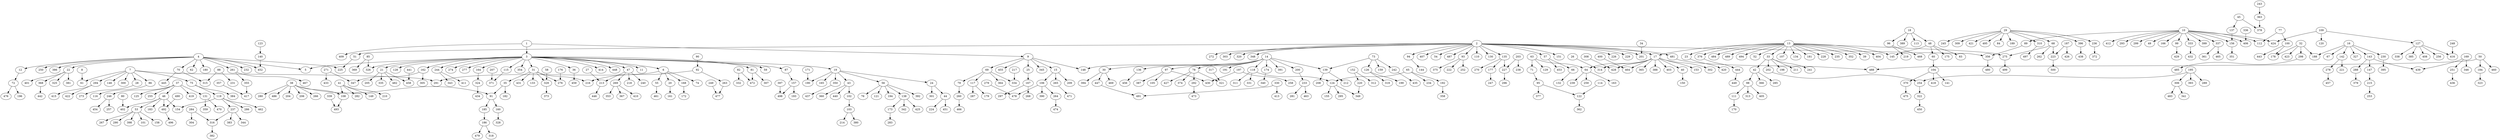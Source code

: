 digraph sample {
4 -> 5[color="black"];
1 -> 9[color="black"];
3 -> 11[color="black"];
4 -> 12[color="black"];
13 -> 17[color="black"];
6 -> 20[color="black"];
4 -> 22[color="black"];
7 -> 28[color="black"];
13 -> 39[color="black"];
33 -> 42[color="black"];
24 -> 44[color="black"];
18 -> 48[color="black"];
10 -> 49[color="black"];
2 -> 51[color="black"];
13 -> 52[color="black"];
46 -> 53[color="black"];
2 -> 54[color="black"];
6 -> 55[color="black"];
3 -> 59[color="black"];
48 -> 60[color="black"];
8 -> 61[color="black"];
4 -> 62[color="black"];
63 -> 64[color="black"];
57 -> 66[color="black"];
16 -> 67[color="black"];
29 -> 68[color="black"];
6 -> 74[color="black"];
56 -> 76[color="black"];
14 -> 78[color="black"];
48 -> 83[color="black"];
29 -> 84[color="black"];
7 -> 86[color="black"];
38 -> 91[color="black"];
90 -> 92[color="black"];
2 -> 94[color="black"];
71 -> 95[color="black"];
53 -> 101[color="black"];
43 -> 102[color="black"];
97 -> 105[color="black"];
13 -> 107[color="black"];
2 -> 110[color="black"];
77 -> 112[color="black"];
18 -> 113[color="black"];
86 -> 116[color="black"];
75 -> 119[color="black"];
109 -> 120[color="black"];
56 -> 121[color="black"];
114 -> 122[color="black"];
118 -> 124[color="black"];
37 -> 125[color="black"];
73 -> 126[color="black"];
109 -> 127[color="black"];
3 -> 128[color="black"];
63 -> 129[color="black"];
2 -> 130[color="black"];
37 -> 131[color="black"];
66 -> 132[color="black"];
31 -> 133[color="black"];
13 -> 134[color="black"];
2 -> 135[color="black"];
45 -> 137[color="black"];
14 -> 139[color="black"];
73 -> 139[color="black"];
123 -> 140[color="black"];
104 -> 141[color="black"];
16 -> 143[color="black"];
94 -> 144[color="black"];
48 -> 145[color="black"];
7 -> 146[color="black"];
14 -> 148[color="black"];
41 -> 149[color="black"];
40 -> 150[color="black"];
2 -> 151[color="black"];
17 -> 153[color="black"];
119 -> 154[color="black"];
124 -> 155[color="black"];
10 -> 156[color="black"];
87 -> 157[color="black"];
53 -> 158[color="black"];
73 -> 159[color="black"];
20 -> 161[color="black"];
64 -> 163[color="black"];
19 -> 165[color="black"];
10 -> 166[color="black"];
25 -> 167[color="black"];
111 -> 170[color="black"];
168 -> 172[color="black"];
14 -> 174[color="black"];
48 -> 175[color="black"];
32 -> 178[color="black"];
100 -> 178[color="black"];
117 -> 179[color="black"];
4 -> 180[color="black"];
13 -> 181[color="black"];
35 -> 182[color="black"];
46 -> 183[color="black"];
185 -> 186[color="black"];
32 -> 188[color="black"];
29 -> 189[color="black"];
19 -> 190[color="black"];
171 -> 190[color="black"];
14 -> 191[color="black"];
65 -> 192[color="black"];
157 -> 193[color="black"];
56 -> 194[color="black"];
72 -> 196[color="black"];
33 -> 198[color="black"];
126 -> 199[color="black"];
14 -> 200[color="black"];
34 -> 201[color="black"];
38 -> 204[color="black"];
21 -> 205[color="black"];
38 -> 206[color="black"];
139 -> 208[color="black"];
15 -> 209[color="black"];
41 -> 210[color="black"];
33 -> 211[color="black"];
139 -> 212[color="black"];
27 -> 213[color="black"];
47 -> 213[color="black"];
103 -> 214[color="black"];
147 -> 215[color="black"];
31 -> 216[color="black"];
92 -> 216[color="black"];
47 -> 218[color="black"];
96 -> 219[color="black"];
142 -> 221[color="black"];
93 -> 222[color="black"];
68 -> 223[color="black"];
44 -> 224[color="black"];
4 -> 225[color="black"];
2 -> 226[color="black"];
203 -> 227[color="black"];
13 -> 228[color="black"];
2 -> 229[color="black"];
88 -> 231[color="black"];
4 -> 232[color="black"];
65 -> 234[color="black"];
13 -> 235[color="black"];
29 -> 236[color="black"];
119 -> 237[color="black"];
203 -> 238[color="black"];
64 -> 239[color="black"];
47 -> 240[color="black"];
33 -> 241[color="black"];
73 -> 242[color="black"];
29 -> 245[color="black"];
177 -> 247[color="black"];
4 -> 250[color="black"];
169 -> 251[color="black"];
93 -> 252[color="black"];
215 -> 253[color="black"];
195 -> 254[color="black"];
202 -> 254[color="black"];
37 -> 255[color="black"];
127 -> 256[color="black"];
246 -> 257[color="black"];
197 -> 258[color="black"];
64 -> 259[color="black"];
79 -> 260[color="black"];
4 -> 261[color="black"];
68 -> 262[color="black"];
106 -> 264[color="black"];
15 -> 265[color="black"];
38 -> 266[color="black"];
53 -> 267[color="black"];
167 -> 268[color="black"];
47 -> 269[color="black"];
135 -> 270[color="black"];
2 -> 272[color="black"];
28 -> 273[color="black"];
3 -> 274[color="black"];
13 -> 275[color="black"];
31 -> 276[color="black"];
176 -> 276[color="black"];
3 -> 277[color="black"];
142 -> 278[color="black"];
38 -> 280[color="black"];
233 -> 281[color="black"];
41 -> 282[color="black"];
173 -> 283[color="black"];
42 -> 285[color="black"];
119 -> 286[color="black"];
117 -> 287[color="black"];
195 -> 289[color="black"];
53 -> 290[color="black"];
6 -> 291[color="black"];
10 -> 293[color="black"];
7 -> 294[color="black"];
124 -> 295[color="black"];
227 -> 296[color="black"];
167 -> 297[color="black"];
10 -> 299[color="black"];
7 -> 300[color="black"];
24 -> 301[color="black"];
17 -> 302[color="black"];
2 -> 303[color="black"];
284 -> 304[color="black"];
162 -> 305[color="black"];
81 -> 307[color="black"];
29 -> 309[color="black"];
118 -> 311[color="black"];
152 -> 312[color="black"];
98 -> 313[color="black"];
26 -> 314[color="black"];
70 -> 315[color="black"];
88 -> 315[color="black"];
284 -> 316[color="black"];
186 -> 318[color="black"];
126 -> 319[color="black"];
2 -> 320[color="black"];
317 -> 321[color="black"];
254 -> 322[color="black"];
184 -> 323[color="black"];
164 -> 324[color="black"];
22 -> 325[color="black"];
85 -> 326[color="black"];
16 -> 327[color="black"];
160 -> 328[color="black"];
58 -> 329[color="black"];
118 -> 331[color="black"];
82 -> 332[color="black"];
10 -> 333[color="black"];
69 -> 334[color="black"];
217 -> 334[color="black"];
21 -> 335[color="black"];
127 -> 338[color="black"];
174 -> 340[color="black"];
306 -> 341[color="black"];
138 -> 342[color="black"];
244 -> 343[color="black"];
237 -> 344[color="black"];
9 -> 345[color="black"];
169 -> 346[color="black"];
162 -> 347[color="black"];
271 -> 347[color="black"];
2 -> 348[color="black"];
220 -> 349[color="black"];
19 -> 350[color="black"];
156 -> 351[color="black"];
13 -> 352[color="black"];
269 -> 353[color="black"];
3 -> 354[color="black"];
89 -> 356[color="black"];
192 -> 358[color="black"];
131 -> 359[color="black"];
43 -> 360[color="black"];
337 -> 361[color="black"];
122 -> 362[color="black"];
243 -> 363[color="black"];
69 -> 364[color="black"];
17 -> 365[color="black"];
42 -> 366[color="black"];
269 -> 367[color="black"];
85 -> 369[color="black"];
104 -> 370[color="black"];
115 -> 371[color="black"];
207 -> 371[color="black"];
236 -> 372[color="black"];
329 -> 373[color="black"];
78 -> 374[color="black"];
93 -> 375[color="black"];
13 -> 376[color="black"];
95 -> 377[color="black"];
45 -> 378[color="black"];
288 -> 379[color="black"];
103 -> 380[color="black"];
22 -> 381[color="black"];
316 -> 382[color="black"];
237 -> 383[color="black"];
75 -> 384[color="black"];
127 -> 385[color="black"];
4 -> 386[color="black"];
97 -> 387[color="black"];
17 -> 388[color="black"];
18 -> 389[color="black"];
106 -> 390[color="black"];
14 -> 391[color="black"];
56 -> 392[color="black"];
195 -> 393[color="black"];
30 -> 394[color="black"];
230 -> 395[color="black"];
29 -> 396[color="black"];
53 -> 398[color="black"];
10 -> 399[color="black"];
22 -> 401[color="black"];
80 -> 402[color="black"];
17 -> 403[color="black"];
13 -> 404[color="black"];
98 -> 405[color="black"];
10 -> 406[color="black"];
336 -> 406[color="black"];
2 -> 407[color="black"];
127 -> 408[color="black"];
1 -> 409[color="black"];
269 -> 410[color="black"];
244 -> 411[color="black"];
10 -> 412[color="black"];
330 -> 413[color="black"];
3 -> 414[color="black"];
294 -> 415[color="black"];
127 -> 416[color="black"];
248 -> 416[color="black"];
355 -> 417[color="black"];
357 -> 417[color="black"];
104 -> 418[color="black"];
37 -> 419[color="black"];
23 -> 420[color="black"];
29 -> 421[color="black"];
294 -> 422[color="black"];
32 -> 423[color="black"];
109 -> 424[color="black"];
138 -> 425[color="black"];
187 -> 426[color="black"];
78 -> 427[color="black"];
17 -> 428[color="black"];
308 -> 428[color="black"];
99 -> 429[color="black"];
97 -> 430[color="black"];
31 -> 431[color="black"];
333 -> 432[color="black"];
271 -> 433[color="black"];
324 -> 434[color="black"];
242 -> 435[color="black"];
251 -> 436[color="black"];
350 -> 437[color="black"];
396 -> 438[color="black"];
169 -> 439[color="black"];
43 -> 440[color="black"];
368 -> 442[color="black"];
100 -> 443[color="black"];
70 -> 445[color="black"];
213 -> 446[color="black"];
30 -> 447[color="black"];
3 -> 448[color="black"];
444 -> 449[color="black"];
322 -> 450[color="black"];
44 -> 451[color="black"];
4 -> 452[color="black"];
140 -> 452[color="black"];
57 -> 453[color="black"];
246 -> 454[color="black"];
9 -> 455[color="black"];
136 -> 456[color="black"];
278 -> 457[color="black"];
21 -> 458[color="black"];
441 -> 458[color="black"];
36 -> 459[color="black"];
50 -> 460[color="black"];
55 -> 461[color="black"];
119 -> 462[color="black"];
233 -> 463[color="black"];
400 -> 464[color="black"];
337 -> 465[color="black"];
260 -> 466[color="black"];
261 -> 467[color="black"];
96 -> 468[color="black"];
30 -> 469[color="black"];
131 -> 470[color="black"];
265 -> 471[color="black"];
82 -> 472[color="black"];
292 -> 473[color="black"];
264 -> 474[color="black"];
370 -> 475[color="black"];
72 -> 476[color="black"];
249 -> 477[color="black"];
263 -> 477[color="black"];
279 -> 478[color="black"];
186 -> 479[color="black"];
356 -> 480[color="black"];
2 -> 481[color="black"];
21 -> 482[color="black"];
306 -> 483[color="black"];
13 -> 484[color="black"];
298 -> 485[color="black"];
38 -> 486[color="black"];
2 -> 487[color="black"];
50 -> 488[color="black"];
481 -> 488[color="black"];
13 -> 489[color="black"];
330 -> 491[color="black"];
46 -> 492[color="black"];
490 -> 492[color="black"];
108 -> 493[color="black"];
339 -> 493[color="black"];
13 -> 494[color="black"];
29 -> 495[color="black"];
492 -> 496[color="black"];
310 -> 497[color="black"];
397 -> 498[color="black"];
275 -> 499[color="black"];
223 -> 500[color="black"];
376 -> 444[color="black"];
38 -> 108[color="black"];
6 -> 168[color="black"];
261 -> 355[color="black"];
22 -> 368[color="black"];
3 -> 164[color="black"];
31 -> 329[color="black"];
18 -> 96[color="black"];
138 -> 173[color="black"];
91 -> 185[color="black"];
3 -> 244[color="black"];
92 -> 263[color="black"];
237 -> 316[color="black"];
3 -> 36[color="black"];
10 -> 99[color="black"];
17 -> 464[color="black"];
3 -> 31[color="black"];
42 -> 98[color="black"];
91 -> 160[color="black"];
157 -> 498[color="black"];
65 -> 124[color="black"];
56 -> 138[color="black"];
78 -> 292[color="black"];
32 -> 298[color="black"];
17 -> 314[color="black"];
10 -> 337[color="black"];
95 -> 122[color="black"];
33 -> 202[color="black"];
3 -> 115[color="black"];
69 -> 117[color="black"];
9 -> 148[color="black"];
135 -> 177[color="black"];
16 -> 230[color="black"];
200 -> 233[color="black"];
195 -> 306[color="black"];
3 -> 5[color="black"];
3 -> 6[color="black"];
13 -> 23[color="black"];
9 -> 25[color="black"];
31 -> 35[color="black"];
69 -> 79[color="black"];
3 -> 87[color="black"];
102 -> 103[color="black"];
51 -> 225[color="black"];
135 -> 227[color="black"];
124 -> 349[color="black"];
46 -> 402[color="black"];
106 -> 478[color="black"];
1 -> 3[color="black"];
19 -> 43[color="black"];
3 -> 47[color="black"];
2 -> 57[color="black"];
9 -> 69[color="black"];
7 -> 75[color="black"];
15 -> 106[color="black"];
41 -> 108[color="black"];
14 -> 118[color="black"];
16 -> 142[color="black"];
50 -> 184[color="black"];
2 -> 356[color="black"];
197 -> 430[color="black"];
81 -> 472[color="black"];
13 -> 33[color="black"];
7 -> 61[color="black"];
63 -> 71[color="black"];
98 -> 111[color="black"];
46 -> 154[color="black"];
16 -> 188[color="black"];
143 -> 288[color="black"];
447 -> 491[color="black"];
9 -> 15[color="black"];
2 -> 17[color="black"];
3 -> 21[color="black"];
37 -> 46[color="black"];
17 -> 64[color="black"];
4 -> 70[color="black"];
12 -> 72[color="black"];
77 -> 100[color="black"];
10 -> 112[color="black"];
137 -> 156[color="black"];
29 -> 310[color="black"];
78 -> 321[color="black"];
363 -> 378[color="black"];
14 -> 30[color="black"];
17 -> 40[color="black"];
19 -> 56[color="black"];
3 -> 81[color="black"];
10 -> 89[color="black"];
14 -> 97[color="black"];
13 -> 145[color="black"];
143 -> 147[color="black"];
3 -> 162[color="black"];
2 -> 201[color="black"];
152 -> 220[color="black"];
143 -> 439[color="black"];
3 -> 19[color="black"];
19 -> 24[color="black"];
60 -> 104[color="black"];
14 -> 136[color="black"];
37 -> 246[color="black"];
68 -> 275[color="black"];
7 -> 291[color="black"];
3 -> 326[color="black"];
10 -> 424[color="black"];
35 -> 91[color="black"];
2 -> 93[color="black"];
187 -> 223[color="black"];
}